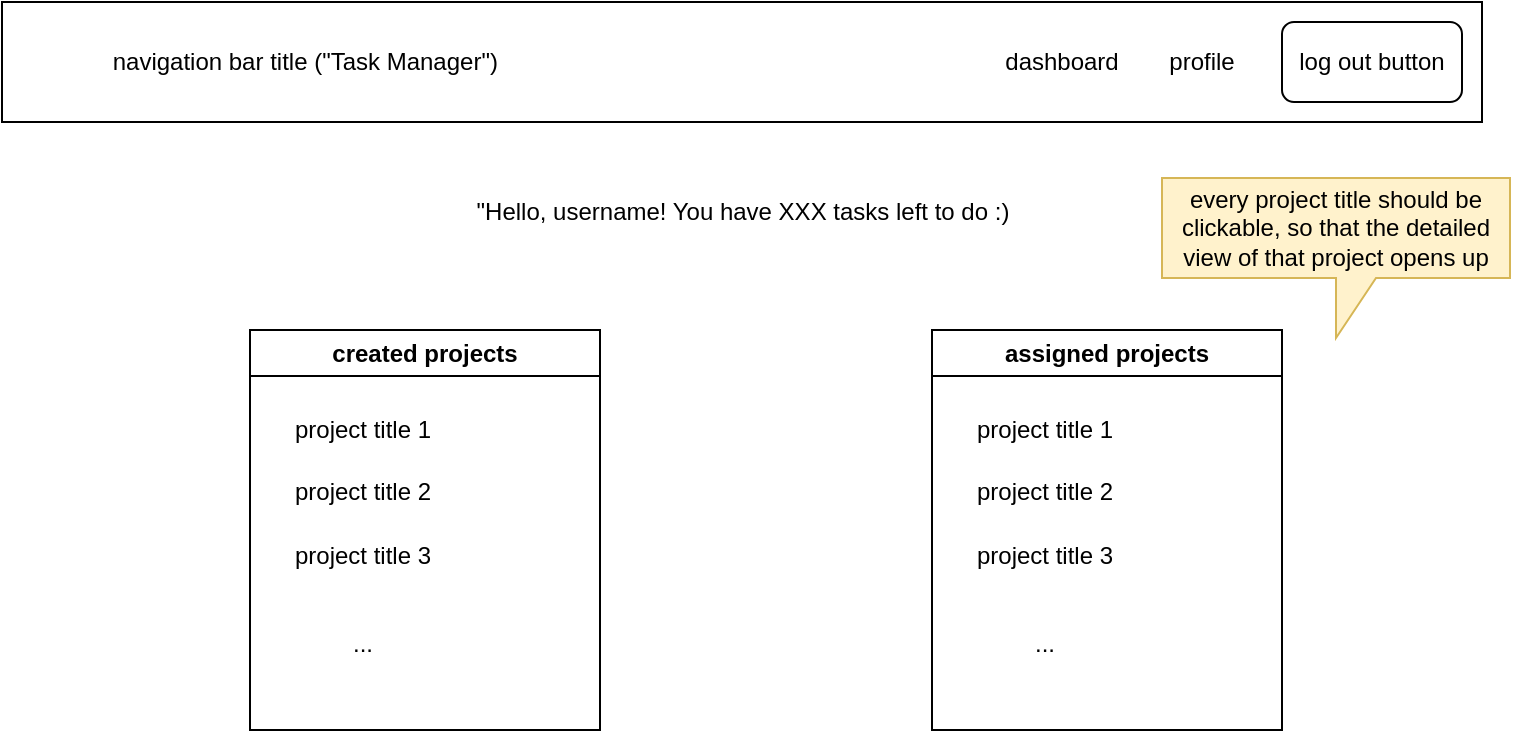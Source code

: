 <mxfile version="24.6.4" type="device">
  <diagram name="Pagina-1" id="xgBbTUGaxAenz8IpjHJa">
    <mxGraphModel dx="954" dy="727" grid="0" gridSize="10" guides="1" tooltips="1" connect="1" arrows="1" fold="1" page="1" pageScale="1" pageWidth="1600" pageHeight="1200" math="0" shadow="0">
      <root>
        <mxCell id="0" />
        <mxCell id="1" parent="0" />
        <mxCell id="xvURnEesIbQ_wAalwUQ0-81" value="&lt;span style=&quot;white-space: pre;&quot;&gt;&#x9;&lt;/span&gt;&lt;span style=&quot;white-space: pre;&quot;&gt;&#x9;&lt;/span&gt;navigation bar title (&quot;Task Manager&quot;)" style="rounded=0;whiteSpace=wrap;html=1;align=left;" parent="1" vertex="1">
          <mxGeometry x="170" y="150" width="740" height="60" as="geometry" />
        </mxCell>
        <mxCell id="xvURnEesIbQ_wAalwUQ0-83" value="log out button" style="rounded=1;whiteSpace=wrap;html=1;" parent="1" vertex="1">
          <mxGeometry x="810" y="160" width="90" height="40" as="geometry" />
        </mxCell>
        <mxCell id="xvURnEesIbQ_wAalwUQ0-84" value="profile" style="text;html=1;align=center;verticalAlign=middle;whiteSpace=wrap;rounded=0;" parent="1" vertex="1">
          <mxGeometry x="740" y="165" width="60" height="30" as="geometry" />
        </mxCell>
        <mxCell id="F8m1L8dchD1DXvjNAgwh-1" value="dashboard" style="text;html=1;align=center;verticalAlign=middle;whiteSpace=wrap;rounded=0;" vertex="1" parent="1">
          <mxGeometry x="670" y="165" width="60" height="30" as="geometry" />
        </mxCell>
        <mxCell id="F8m1L8dchD1DXvjNAgwh-3" value="created projects" style="swimlane;whiteSpace=wrap;html=1;" vertex="1" parent="1">
          <mxGeometry x="294" y="314" width="175" height="200" as="geometry" />
        </mxCell>
        <mxCell id="F8m1L8dchD1DXvjNAgwh-4" value="project title 1" style="text;html=1;align=center;verticalAlign=middle;resizable=0;points=[];autosize=1;strokeColor=none;fillColor=none;" vertex="1" parent="F8m1L8dchD1DXvjNAgwh-3">
          <mxGeometry x="13" y="37" width="86" height="26" as="geometry" />
        </mxCell>
        <mxCell id="F8m1L8dchD1DXvjNAgwh-6" value="project title 2" style="text;html=1;align=center;verticalAlign=middle;resizable=0;points=[];autosize=1;strokeColor=none;fillColor=none;" vertex="1" parent="F8m1L8dchD1DXvjNAgwh-3">
          <mxGeometry x="13" y="68" width="86" height="26" as="geometry" />
        </mxCell>
        <mxCell id="F8m1L8dchD1DXvjNAgwh-8" value="project title 3" style="text;html=1;align=center;verticalAlign=middle;resizable=0;points=[];autosize=1;strokeColor=none;fillColor=none;" vertex="1" parent="F8m1L8dchD1DXvjNAgwh-3">
          <mxGeometry x="13" y="100" width="86" height="26" as="geometry" />
        </mxCell>
        <mxCell id="F8m1L8dchD1DXvjNAgwh-12" value="..." style="text;html=1;align=center;verticalAlign=middle;resizable=0;points=[];autosize=1;strokeColor=none;fillColor=none;" vertex="1" parent="F8m1L8dchD1DXvjNAgwh-3">
          <mxGeometry x="42" y="144" width="28" height="26" as="geometry" />
        </mxCell>
        <mxCell id="F8m1L8dchD1DXvjNAgwh-21" value="assigned projects" style="swimlane;whiteSpace=wrap;html=1;" vertex="1" parent="1">
          <mxGeometry x="635" y="314" width="175" height="200" as="geometry" />
        </mxCell>
        <mxCell id="F8m1L8dchD1DXvjNAgwh-22" value="project title 1" style="text;html=1;align=center;verticalAlign=middle;resizable=0;points=[];autosize=1;strokeColor=none;fillColor=none;" vertex="1" parent="F8m1L8dchD1DXvjNAgwh-21">
          <mxGeometry x="13" y="37" width="86" height="26" as="geometry" />
        </mxCell>
        <mxCell id="F8m1L8dchD1DXvjNAgwh-23" value="project title 2" style="text;html=1;align=center;verticalAlign=middle;resizable=0;points=[];autosize=1;strokeColor=none;fillColor=none;" vertex="1" parent="F8m1L8dchD1DXvjNAgwh-21">
          <mxGeometry x="13" y="68" width="86" height="26" as="geometry" />
        </mxCell>
        <mxCell id="F8m1L8dchD1DXvjNAgwh-24" value="project title 3" style="text;html=1;align=center;verticalAlign=middle;resizable=0;points=[];autosize=1;strokeColor=none;fillColor=none;" vertex="1" parent="F8m1L8dchD1DXvjNAgwh-21">
          <mxGeometry x="13" y="100" width="86" height="26" as="geometry" />
        </mxCell>
        <mxCell id="F8m1L8dchD1DXvjNAgwh-25" value="..." style="text;html=1;align=center;verticalAlign=middle;resizable=0;points=[];autosize=1;strokeColor=none;fillColor=none;" vertex="1" parent="F8m1L8dchD1DXvjNAgwh-21">
          <mxGeometry x="42" y="144" width="28" height="26" as="geometry" />
        </mxCell>
        <mxCell id="F8m1L8dchD1DXvjNAgwh-27" value="&quot;Hello, username! You have XXX tasks left to do :)" style="text;html=1;align=center;verticalAlign=middle;whiteSpace=wrap;rounded=0;" vertex="1" parent="1">
          <mxGeometry x="378.5" y="240" width="323" height="30" as="geometry" />
        </mxCell>
        <mxCell id="F8m1L8dchD1DXvjNAgwh-28" value="every project title should be clickable, so that the detailed view of that project opens up" style="shape=callout;whiteSpace=wrap;html=1;perimeter=calloutPerimeter;fillColor=#fff2cc;strokeColor=#d6b656;" vertex="1" parent="1">
          <mxGeometry x="750" y="238" width="174" height="80" as="geometry" />
        </mxCell>
      </root>
    </mxGraphModel>
  </diagram>
</mxfile>
